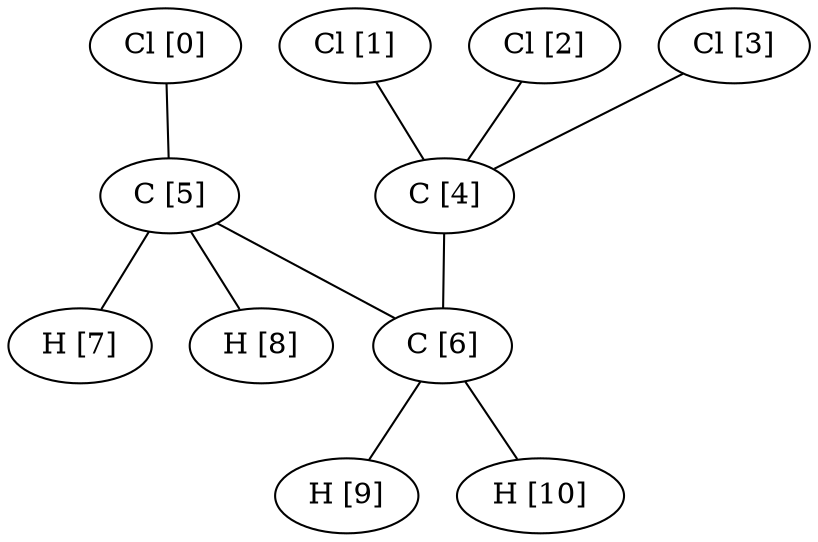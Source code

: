 graph G {
0[label="Cl [0]"];
1[label="Cl [1]"];
2[label="Cl [2]"];
3[label="Cl [3]"];
4[label="C [4]"];
5[label="C [5]"];
6[label="C [6]"];
7[label="H [7]"];
8[label="H [8]"];
9[label="H [9]"];
10[label="H [10]"];
0--5 ;
1--4 ;
2--4 ;
3--4 ;
4--6 ;
5--6 ;
5--7 ;
5--8 ;
6--9 ;
6--10 ;
}
